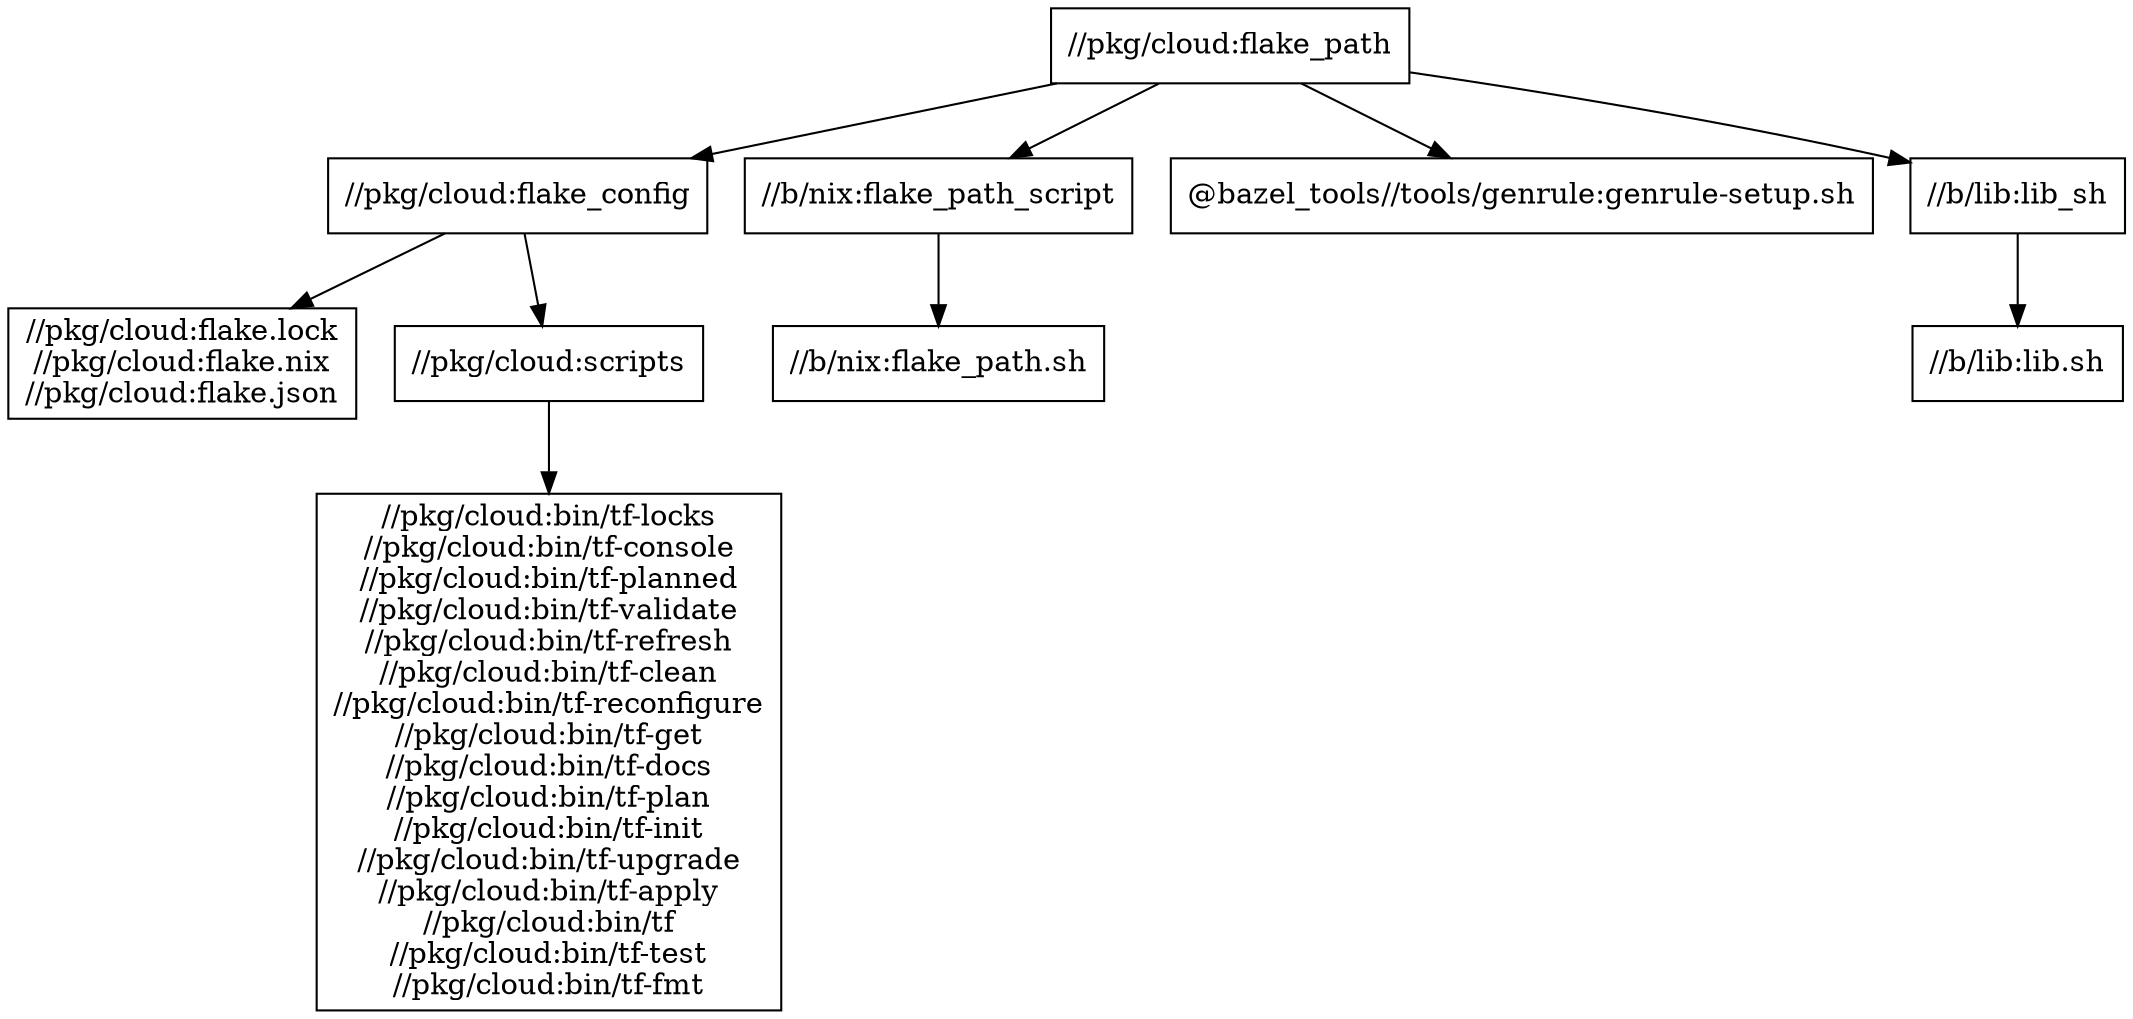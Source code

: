 digraph mygraph {
  node [shape=box];
  "//pkg/cloud:flake_path"
  "//pkg/cloud:flake_path" -> "//pkg/cloud:flake_config"
  "//pkg/cloud:flake_path" -> "//b/nix:flake_path_script"
  "//pkg/cloud:flake_path" -> "@bazel_tools//tools/genrule:genrule-setup.sh"
  "//pkg/cloud:flake_path" -> "//b/lib:lib_sh"
  "@bazel_tools//tools/genrule:genrule-setup.sh"
  "//b/nix:flake_path_script"
  "//b/nix:flake_path_script" -> "//b/nix:flake_path.sh"
  "//b/lib:lib_sh"
  "//b/lib:lib_sh" -> "//b/lib:lib.sh"
  "//b/lib:lib.sh"
  "//pkg/cloud:flake_config"
  "//pkg/cloud:flake_config" -> "//pkg/cloud:flake.lock\n//pkg/cloud:flake.nix\n//pkg/cloud:flake.json"
  "//pkg/cloud:flake_config" -> "//pkg/cloud:scripts"
  "//pkg/cloud:scripts"
  "//pkg/cloud:scripts" -> "//pkg/cloud:bin/tf-locks\n//pkg/cloud:bin/tf-console\n//pkg/cloud:bin/tf-planned\n//pkg/cloud:bin/tf-validate\n//pkg/cloud:bin/tf-refresh\n//pkg/cloud:bin/tf-clean\n//pkg/cloud:bin/tf-reconfigure\n//pkg/cloud:bin/tf-get\n//pkg/cloud:bin/tf-docs\n//pkg/cloud:bin/tf-plan\n//pkg/cloud:bin/tf-init\n//pkg/cloud:bin/tf-upgrade\n//pkg/cloud:bin/tf-apply\n//pkg/cloud:bin/tf\n//pkg/cloud:bin/tf-test\n//pkg/cloud:bin/tf-fmt"
  "//pkg/cloud:bin/tf-locks\n//pkg/cloud:bin/tf-console\n//pkg/cloud:bin/tf-planned\n//pkg/cloud:bin/tf-validate\n//pkg/cloud:bin/tf-refresh\n//pkg/cloud:bin/tf-clean\n//pkg/cloud:bin/tf-reconfigure\n//pkg/cloud:bin/tf-get\n//pkg/cloud:bin/tf-docs\n//pkg/cloud:bin/tf-plan\n//pkg/cloud:bin/tf-init\n//pkg/cloud:bin/tf-upgrade\n//pkg/cloud:bin/tf-apply\n//pkg/cloud:bin/tf\n//pkg/cloud:bin/tf-test\n//pkg/cloud:bin/tf-fmt"
  "//b/nix:flake_path.sh"
  "//pkg/cloud:flake.lock\n//pkg/cloud:flake.nix\n//pkg/cloud:flake.json"
}
